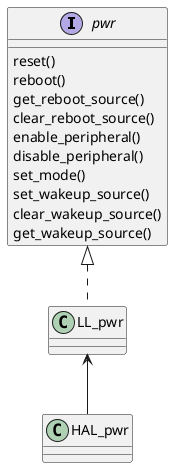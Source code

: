 @startuml
interface pwr {
	reset()
	reboot()
	get_reboot_source()
	clear_reboot_source()
	enable_peripheral()
	disable_peripheral()
	set_mode()
	set_wakeup_source()
	clear_wakeup_source()
	get_wakeup_source()
}

class LL_pwr {
}

class HAL_pwr {
}

pwr <|.. LL_pwr
LL_pwr <-- HAL_pwr
@enduml
